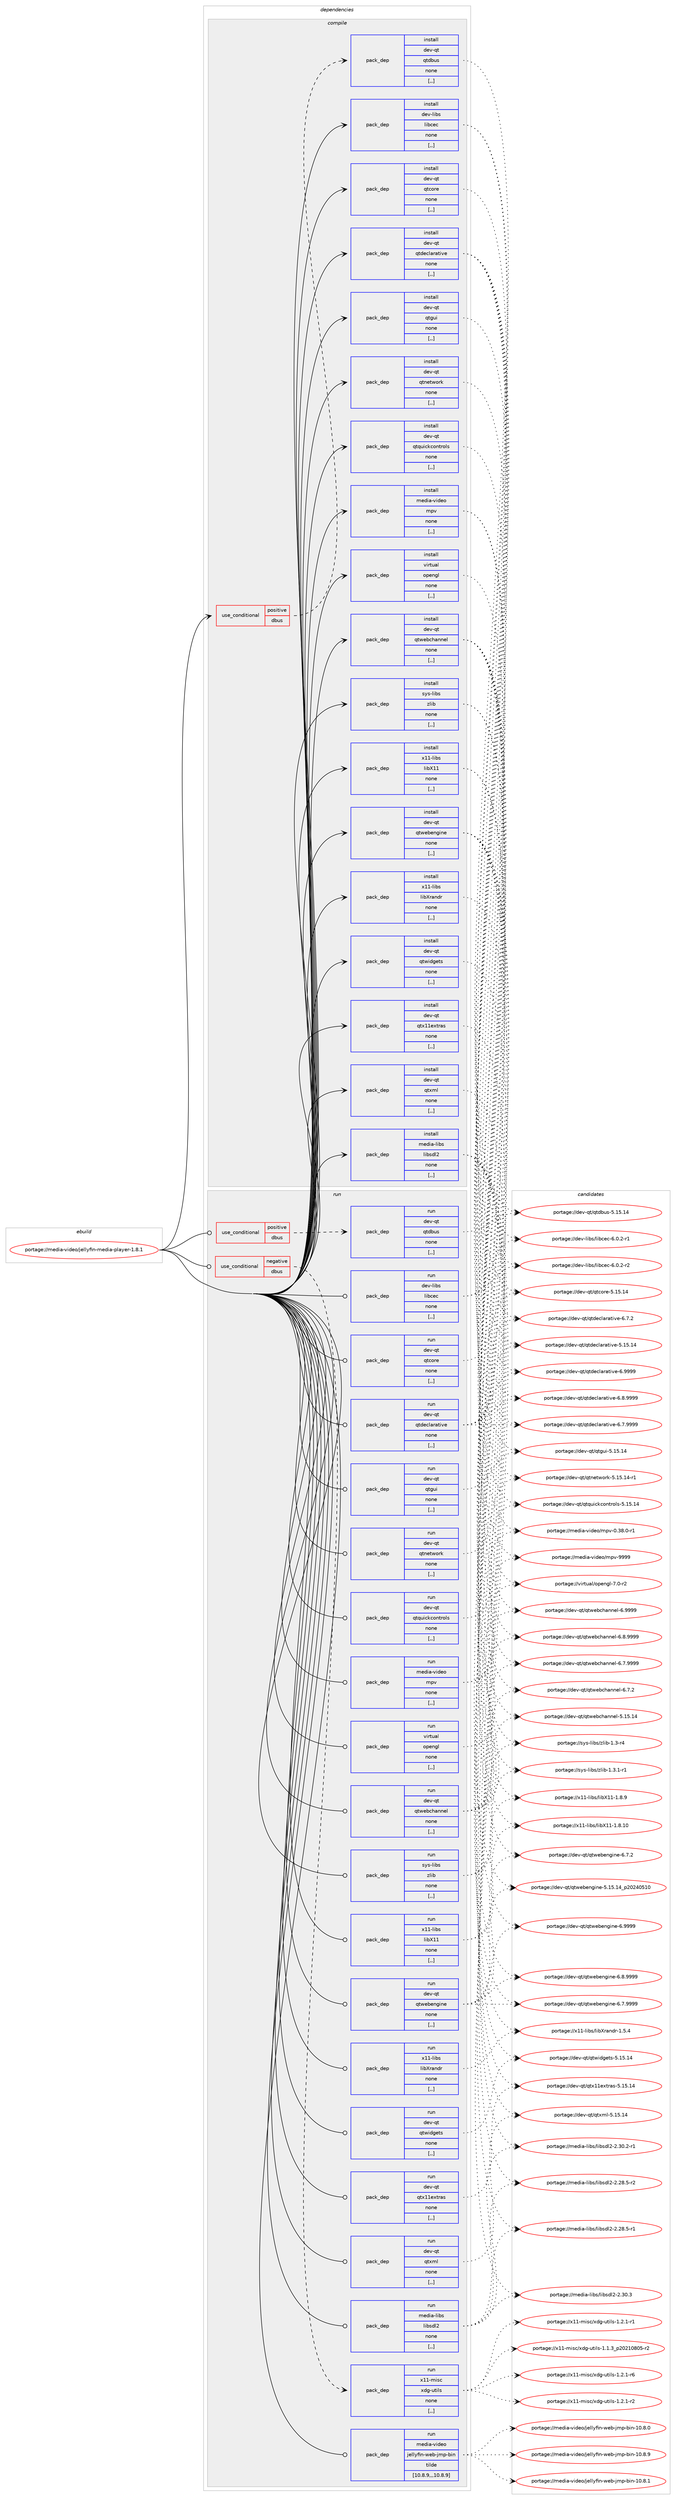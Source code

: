 digraph prolog {

# *************
# Graph options
# *************

newrank=true;
concentrate=true;
compound=true;
graph [rankdir=LR,fontname=Helvetica,fontsize=10,ranksep=1.5];#, ranksep=2.5, nodesep=0.2];
edge  [arrowhead=vee];
node  [fontname=Helvetica,fontsize=10];

# **********
# The ebuild
# **********

subgraph cluster_leftcol {
color=gray;
label=<<i>ebuild</i>>;
id [label="portage://media-video/jellyfin-media-player-1.8.1", color=red, width=4, href="../media-video/jellyfin-media-player-1.8.1.svg"];
}

# ****************
# The dependencies
# ****************

subgraph cluster_midcol {
color=gray;
label=<<i>dependencies</i>>;
subgraph cluster_compile {
fillcolor="#eeeeee";
style=filled;
label=<<i>compile</i>>;
subgraph cond84129 {
dependency329081 [label=<<TABLE BORDER="0" CELLBORDER="1" CELLSPACING="0" CELLPADDING="4"><TR><TD ROWSPAN="3" CELLPADDING="10">use_conditional</TD></TR><TR><TD>positive</TD></TR><TR><TD>dbus</TD></TR></TABLE>>, shape=none, color=red];
subgraph pack242440 {
dependency329082 [label=<<TABLE BORDER="0" CELLBORDER="1" CELLSPACING="0" CELLPADDING="4" WIDTH="220"><TR><TD ROWSPAN="6" CELLPADDING="30">pack_dep</TD></TR><TR><TD WIDTH="110">install</TD></TR><TR><TD>dev-qt</TD></TR><TR><TD>qtdbus</TD></TR><TR><TD>none</TD></TR><TR><TD>[,,]</TD></TR></TABLE>>, shape=none, color=blue];
}
dependency329081:e -> dependency329082:w [weight=20,style="dashed",arrowhead="vee"];
}
id:e -> dependency329081:w [weight=20,style="solid",arrowhead="vee"];
subgraph pack242441 {
dependency329083 [label=<<TABLE BORDER="0" CELLBORDER="1" CELLSPACING="0" CELLPADDING="4" WIDTH="220"><TR><TD ROWSPAN="6" CELLPADDING="30">pack_dep</TD></TR><TR><TD WIDTH="110">install</TD></TR><TR><TD>dev-libs</TD></TR><TR><TD>libcec</TD></TR><TR><TD>none</TD></TR><TR><TD>[,,]</TD></TR></TABLE>>, shape=none, color=blue];
}
id:e -> dependency329083:w [weight=20,style="solid",arrowhead="vee"];
subgraph pack242442 {
dependency329084 [label=<<TABLE BORDER="0" CELLBORDER="1" CELLSPACING="0" CELLPADDING="4" WIDTH="220"><TR><TD ROWSPAN="6" CELLPADDING="30">pack_dep</TD></TR><TR><TD WIDTH="110">install</TD></TR><TR><TD>dev-qt</TD></TR><TR><TD>qtcore</TD></TR><TR><TD>none</TD></TR><TR><TD>[,,]</TD></TR></TABLE>>, shape=none, color=blue];
}
id:e -> dependency329084:w [weight=20,style="solid",arrowhead="vee"];
subgraph pack242443 {
dependency329085 [label=<<TABLE BORDER="0" CELLBORDER="1" CELLSPACING="0" CELLPADDING="4" WIDTH="220"><TR><TD ROWSPAN="6" CELLPADDING="30">pack_dep</TD></TR><TR><TD WIDTH="110">install</TD></TR><TR><TD>dev-qt</TD></TR><TR><TD>qtdeclarative</TD></TR><TR><TD>none</TD></TR><TR><TD>[,,]</TD></TR></TABLE>>, shape=none, color=blue];
}
id:e -> dependency329085:w [weight=20,style="solid",arrowhead="vee"];
subgraph pack242444 {
dependency329086 [label=<<TABLE BORDER="0" CELLBORDER="1" CELLSPACING="0" CELLPADDING="4" WIDTH="220"><TR><TD ROWSPAN="6" CELLPADDING="30">pack_dep</TD></TR><TR><TD WIDTH="110">install</TD></TR><TR><TD>dev-qt</TD></TR><TR><TD>qtgui</TD></TR><TR><TD>none</TD></TR><TR><TD>[,,]</TD></TR></TABLE>>, shape=none, color=blue];
}
id:e -> dependency329086:w [weight=20,style="solid",arrowhead="vee"];
subgraph pack242445 {
dependency329087 [label=<<TABLE BORDER="0" CELLBORDER="1" CELLSPACING="0" CELLPADDING="4" WIDTH="220"><TR><TD ROWSPAN="6" CELLPADDING="30">pack_dep</TD></TR><TR><TD WIDTH="110">install</TD></TR><TR><TD>dev-qt</TD></TR><TR><TD>qtnetwork</TD></TR><TR><TD>none</TD></TR><TR><TD>[,,]</TD></TR></TABLE>>, shape=none, color=blue];
}
id:e -> dependency329087:w [weight=20,style="solid",arrowhead="vee"];
subgraph pack242446 {
dependency329088 [label=<<TABLE BORDER="0" CELLBORDER="1" CELLSPACING="0" CELLPADDING="4" WIDTH="220"><TR><TD ROWSPAN="6" CELLPADDING="30">pack_dep</TD></TR><TR><TD WIDTH="110">install</TD></TR><TR><TD>dev-qt</TD></TR><TR><TD>qtquickcontrols</TD></TR><TR><TD>none</TD></TR><TR><TD>[,,]</TD></TR></TABLE>>, shape=none, color=blue];
}
id:e -> dependency329088:w [weight=20,style="solid",arrowhead="vee"];
subgraph pack242447 {
dependency329089 [label=<<TABLE BORDER="0" CELLBORDER="1" CELLSPACING="0" CELLPADDING="4" WIDTH="220"><TR><TD ROWSPAN="6" CELLPADDING="30">pack_dep</TD></TR><TR><TD WIDTH="110">install</TD></TR><TR><TD>dev-qt</TD></TR><TR><TD>qtwebchannel</TD></TR><TR><TD>none</TD></TR><TR><TD>[,,]</TD></TR></TABLE>>, shape=none, color=blue];
}
id:e -> dependency329089:w [weight=20,style="solid",arrowhead="vee"];
subgraph pack242448 {
dependency329090 [label=<<TABLE BORDER="0" CELLBORDER="1" CELLSPACING="0" CELLPADDING="4" WIDTH="220"><TR><TD ROWSPAN="6" CELLPADDING="30">pack_dep</TD></TR><TR><TD WIDTH="110">install</TD></TR><TR><TD>dev-qt</TD></TR><TR><TD>qtwebengine</TD></TR><TR><TD>none</TD></TR><TR><TD>[,,]</TD></TR></TABLE>>, shape=none, color=blue];
}
id:e -> dependency329090:w [weight=20,style="solid",arrowhead="vee"];
subgraph pack242449 {
dependency329091 [label=<<TABLE BORDER="0" CELLBORDER="1" CELLSPACING="0" CELLPADDING="4" WIDTH="220"><TR><TD ROWSPAN="6" CELLPADDING="30">pack_dep</TD></TR><TR><TD WIDTH="110">install</TD></TR><TR><TD>dev-qt</TD></TR><TR><TD>qtwidgets</TD></TR><TR><TD>none</TD></TR><TR><TD>[,,]</TD></TR></TABLE>>, shape=none, color=blue];
}
id:e -> dependency329091:w [weight=20,style="solid",arrowhead="vee"];
subgraph pack242450 {
dependency329092 [label=<<TABLE BORDER="0" CELLBORDER="1" CELLSPACING="0" CELLPADDING="4" WIDTH="220"><TR><TD ROWSPAN="6" CELLPADDING="30">pack_dep</TD></TR><TR><TD WIDTH="110">install</TD></TR><TR><TD>dev-qt</TD></TR><TR><TD>qtx11extras</TD></TR><TR><TD>none</TD></TR><TR><TD>[,,]</TD></TR></TABLE>>, shape=none, color=blue];
}
id:e -> dependency329092:w [weight=20,style="solid",arrowhead="vee"];
subgraph pack242451 {
dependency329093 [label=<<TABLE BORDER="0" CELLBORDER="1" CELLSPACING="0" CELLPADDING="4" WIDTH="220"><TR><TD ROWSPAN="6" CELLPADDING="30">pack_dep</TD></TR><TR><TD WIDTH="110">install</TD></TR><TR><TD>dev-qt</TD></TR><TR><TD>qtxml</TD></TR><TR><TD>none</TD></TR><TR><TD>[,,]</TD></TR></TABLE>>, shape=none, color=blue];
}
id:e -> dependency329093:w [weight=20,style="solid",arrowhead="vee"];
subgraph pack242452 {
dependency329094 [label=<<TABLE BORDER="0" CELLBORDER="1" CELLSPACING="0" CELLPADDING="4" WIDTH="220"><TR><TD ROWSPAN="6" CELLPADDING="30">pack_dep</TD></TR><TR><TD WIDTH="110">install</TD></TR><TR><TD>media-libs</TD></TR><TR><TD>libsdl2</TD></TR><TR><TD>none</TD></TR><TR><TD>[,,]</TD></TR></TABLE>>, shape=none, color=blue];
}
id:e -> dependency329094:w [weight=20,style="solid",arrowhead="vee"];
subgraph pack242453 {
dependency329095 [label=<<TABLE BORDER="0" CELLBORDER="1" CELLSPACING="0" CELLPADDING="4" WIDTH="220"><TR><TD ROWSPAN="6" CELLPADDING="30">pack_dep</TD></TR><TR><TD WIDTH="110">install</TD></TR><TR><TD>media-video</TD></TR><TR><TD>mpv</TD></TR><TR><TD>none</TD></TR><TR><TD>[,,]</TD></TR></TABLE>>, shape=none, color=blue];
}
id:e -> dependency329095:w [weight=20,style="solid",arrowhead="vee"];
subgraph pack242454 {
dependency329096 [label=<<TABLE BORDER="0" CELLBORDER="1" CELLSPACING="0" CELLPADDING="4" WIDTH="220"><TR><TD ROWSPAN="6" CELLPADDING="30">pack_dep</TD></TR><TR><TD WIDTH="110">install</TD></TR><TR><TD>sys-libs</TD></TR><TR><TD>zlib</TD></TR><TR><TD>none</TD></TR><TR><TD>[,,]</TD></TR></TABLE>>, shape=none, color=blue];
}
id:e -> dependency329096:w [weight=20,style="solid",arrowhead="vee"];
subgraph pack242455 {
dependency329097 [label=<<TABLE BORDER="0" CELLBORDER="1" CELLSPACING="0" CELLPADDING="4" WIDTH="220"><TR><TD ROWSPAN="6" CELLPADDING="30">pack_dep</TD></TR><TR><TD WIDTH="110">install</TD></TR><TR><TD>virtual</TD></TR><TR><TD>opengl</TD></TR><TR><TD>none</TD></TR><TR><TD>[,,]</TD></TR></TABLE>>, shape=none, color=blue];
}
id:e -> dependency329097:w [weight=20,style="solid",arrowhead="vee"];
subgraph pack242456 {
dependency329098 [label=<<TABLE BORDER="0" CELLBORDER="1" CELLSPACING="0" CELLPADDING="4" WIDTH="220"><TR><TD ROWSPAN="6" CELLPADDING="30">pack_dep</TD></TR><TR><TD WIDTH="110">install</TD></TR><TR><TD>x11-libs</TD></TR><TR><TD>libX11</TD></TR><TR><TD>none</TD></TR><TR><TD>[,,]</TD></TR></TABLE>>, shape=none, color=blue];
}
id:e -> dependency329098:w [weight=20,style="solid",arrowhead="vee"];
subgraph pack242457 {
dependency329099 [label=<<TABLE BORDER="0" CELLBORDER="1" CELLSPACING="0" CELLPADDING="4" WIDTH="220"><TR><TD ROWSPAN="6" CELLPADDING="30">pack_dep</TD></TR><TR><TD WIDTH="110">install</TD></TR><TR><TD>x11-libs</TD></TR><TR><TD>libXrandr</TD></TR><TR><TD>none</TD></TR><TR><TD>[,,]</TD></TR></TABLE>>, shape=none, color=blue];
}
id:e -> dependency329099:w [weight=20,style="solid",arrowhead="vee"];
}
subgraph cluster_compileandrun {
fillcolor="#eeeeee";
style=filled;
label=<<i>compile and run</i>>;
}
subgraph cluster_run {
fillcolor="#eeeeee";
style=filled;
label=<<i>run</i>>;
subgraph cond84130 {
dependency329100 [label=<<TABLE BORDER="0" CELLBORDER="1" CELLSPACING="0" CELLPADDING="4"><TR><TD ROWSPAN="3" CELLPADDING="10">use_conditional</TD></TR><TR><TD>negative</TD></TR><TR><TD>dbus</TD></TR></TABLE>>, shape=none, color=red];
subgraph pack242458 {
dependency329101 [label=<<TABLE BORDER="0" CELLBORDER="1" CELLSPACING="0" CELLPADDING="4" WIDTH="220"><TR><TD ROWSPAN="6" CELLPADDING="30">pack_dep</TD></TR><TR><TD WIDTH="110">run</TD></TR><TR><TD>x11-misc</TD></TR><TR><TD>xdg-utils</TD></TR><TR><TD>none</TD></TR><TR><TD>[,,]</TD></TR></TABLE>>, shape=none, color=blue];
}
dependency329100:e -> dependency329101:w [weight=20,style="dashed",arrowhead="vee"];
}
id:e -> dependency329100:w [weight=20,style="solid",arrowhead="odot"];
subgraph cond84131 {
dependency329102 [label=<<TABLE BORDER="0" CELLBORDER="1" CELLSPACING="0" CELLPADDING="4"><TR><TD ROWSPAN="3" CELLPADDING="10">use_conditional</TD></TR><TR><TD>positive</TD></TR><TR><TD>dbus</TD></TR></TABLE>>, shape=none, color=red];
subgraph pack242459 {
dependency329103 [label=<<TABLE BORDER="0" CELLBORDER="1" CELLSPACING="0" CELLPADDING="4" WIDTH="220"><TR><TD ROWSPAN="6" CELLPADDING="30">pack_dep</TD></TR><TR><TD WIDTH="110">run</TD></TR><TR><TD>dev-qt</TD></TR><TR><TD>qtdbus</TD></TR><TR><TD>none</TD></TR><TR><TD>[,,]</TD></TR></TABLE>>, shape=none, color=blue];
}
dependency329102:e -> dependency329103:w [weight=20,style="dashed",arrowhead="vee"];
}
id:e -> dependency329102:w [weight=20,style="solid",arrowhead="odot"];
subgraph pack242460 {
dependency329104 [label=<<TABLE BORDER="0" CELLBORDER="1" CELLSPACING="0" CELLPADDING="4" WIDTH="220"><TR><TD ROWSPAN="6" CELLPADDING="30">pack_dep</TD></TR><TR><TD WIDTH="110">run</TD></TR><TR><TD>dev-libs</TD></TR><TR><TD>libcec</TD></TR><TR><TD>none</TD></TR><TR><TD>[,,]</TD></TR></TABLE>>, shape=none, color=blue];
}
id:e -> dependency329104:w [weight=20,style="solid",arrowhead="odot"];
subgraph pack242461 {
dependency329105 [label=<<TABLE BORDER="0" CELLBORDER="1" CELLSPACING="0" CELLPADDING="4" WIDTH="220"><TR><TD ROWSPAN="6" CELLPADDING="30">pack_dep</TD></TR><TR><TD WIDTH="110">run</TD></TR><TR><TD>dev-qt</TD></TR><TR><TD>qtcore</TD></TR><TR><TD>none</TD></TR><TR><TD>[,,]</TD></TR></TABLE>>, shape=none, color=blue];
}
id:e -> dependency329105:w [weight=20,style="solid",arrowhead="odot"];
subgraph pack242462 {
dependency329106 [label=<<TABLE BORDER="0" CELLBORDER="1" CELLSPACING="0" CELLPADDING="4" WIDTH="220"><TR><TD ROWSPAN="6" CELLPADDING="30">pack_dep</TD></TR><TR><TD WIDTH="110">run</TD></TR><TR><TD>dev-qt</TD></TR><TR><TD>qtdeclarative</TD></TR><TR><TD>none</TD></TR><TR><TD>[,,]</TD></TR></TABLE>>, shape=none, color=blue];
}
id:e -> dependency329106:w [weight=20,style="solid",arrowhead="odot"];
subgraph pack242463 {
dependency329107 [label=<<TABLE BORDER="0" CELLBORDER="1" CELLSPACING="0" CELLPADDING="4" WIDTH="220"><TR><TD ROWSPAN="6" CELLPADDING="30">pack_dep</TD></TR><TR><TD WIDTH="110">run</TD></TR><TR><TD>dev-qt</TD></TR><TR><TD>qtgui</TD></TR><TR><TD>none</TD></TR><TR><TD>[,,]</TD></TR></TABLE>>, shape=none, color=blue];
}
id:e -> dependency329107:w [weight=20,style="solid",arrowhead="odot"];
subgraph pack242464 {
dependency329108 [label=<<TABLE BORDER="0" CELLBORDER="1" CELLSPACING="0" CELLPADDING="4" WIDTH="220"><TR><TD ROWSPAN="6" CELLPADDING="30">pack_dep</TD></TR><TR><TD WIDTH="110">run</TD></TR><TR><TD>dev-qt</TD></TR><TR><TD>qtnetwork</TD></TR><TR><TD>none</TD></TR><TR><TD>[,,]</TD></TR></TABLE>>, shape=none, color=blue];
}
id:e -> dependency329108:w [weight=20,style="solid",arrowhead="odot"];
subgraph pack242465 {
dependency329109 [label=<<TABLE BORDER="0" CELLBORDER="1" CELLSPACING="0" CELLPADDING="4" WIDTH="220"><TR><TD ROWSPAN="6" CELLPADDING="30">pack_dep</TD></TR><TR><TD WIDTH="110">run</TD></TR><TR><TD>dev-qt</TD></TR><TR><TD>qtquickcontrols</TD></TR><TR><TD>none</TD></TR><TR><TD>[,,]</TD></TR></TABLE>>, shape=none, color=blue];
}
id:e -> dependency329109:w [weight=20,style="solid",arrowhead="odot"];
subgraph pack242466 {
dependency329110 [label=<<TABLE BORDER="0" CELLBORDER="1" CELLSPACING="0" CELLPADDING="4" WIDTH="220"><TR><TD ROWSPAN="6" CELLPADDING="30">pack_dep</TD></TR><TR><TD WIDTH="110">run</TD></TR><TR><TD>dev-qt</TD></TR><TR><TD>qtwebchannel</TD></TR><TR><TD>none</TD></TR><TR><TD>[,,]</TD></TR></TABLE>>, shape=none, color=blue];
}
id:e -> dependency329110:w [weight=20,style="solid",arrowhead="odot"];
subgraph pack242467 {
dependency329111 [label=<<TABLE BORDER="0" CELLBORDER="1" CELLSPACING="0" CELLPADDING="4" WIDTH="220"><TR><TD ROWSPAN="6" CELLPADDING="30">pack_dep</TD></TR><TR><TD WIDTH="110">run</TD></TR><TR><TD>dev-qt</TD></TR><TR><TD>qtwebengine</TD></TR><TR><TD>none</TD></TR><TR><TD>[,,]</TD></TR></TABLE>>, shape=none, color=blue];
}
id:e -> dependency329111:w [weight=20,style="solid",arrowhead="odot"];
subgraph pack242468 {
dependency329112 [label=<<TABLE BORDER="0" CELLBORDER="1" CELLSPACING="0" CELLPADDING="4" WIDTH="220"><TR><TD ROWSPAN="6" CELLPADDING="30">pack_dep</TD></TR><TR><TD WIDTH="110">run</TD></TR><TR><TD>dev-qt</TD></TR><TR><TD>qtwidgets</TD></TR><TR><TD>none</TD></TR><TR><TD>[,,]</TD></TR></TABLE>>, shape=none, color=blue];
}
id:e -> dependency329112:w [weight=20,style="solid",arrowhead="odot"];
subgraph pack242469 {
dependency329113 [label=<<TABLE BORDER="0" CELLBORDER="1" CELLSPACING="0" CELLPADDING="4" WIDTH="220"><TR><TD ROWSPAN="6" CELLPADDING="30">pack_dep</TD></TR><TR><TD WIDTH="110">run</TD></TR><TR><TD>dev-qt</TD></TR><TR><TD>qtx11extras</TD></TR><TR><TD>none</TD></TR><TR><TD>[,,]</TD></TR></TABLE>>, shape=none, color=blue];
}
id:e -> dependency329113:w [weight=20,style="solid",arrowhead="odot"];
subgraph pack242470 {
dependency329114 [label=<<TABLE BORDER="0" CELLBORDER="1" CELLSPACING="0" CELLPADDING="4" WIDTH="220"><TR><TD ROWSPAN="6" CELLPADDING="30">pack_dep</TD></TR><TR><TD WIDTH="110">run</TD></TR><TR><TD>dev-qt</TD></TR><TR><TD>qtxml</TD></TR><TR><TD>none</TD></TR><TR><TD>[,,]</TD></TR></TABLE>>, shape=none, color=blue];
}
id:e -> dependency329114:w [weight=20,style="solid",arrowhead="odot"];
subgraph pack242471 {
dependency329115 [label=<<TABLE BORDER="0" CELLBORDER="1" CELLSPACING="0" CELLPADDING="4" WIDTH="220"><TR><TD ROWSPAN="6" CELLPADDING="30">pack_dep</TD></TR><TR><TD WIDTH="110">run</TD></TR><TR><TD>media-libs</TD></TR><TR><TD>libsdl2</TD></TR><TR><TD>none</TD></TR><TR><TD>[,,]</TD></TR></TABLE>>, shape=none, color=blue];
}
id:e -> dependency329115:w [weight=20,style="solid",arrowhead="odot"];
subgraph pack242472 {
dependency329116 [label=<<TABLE BORDER="0" CELLBORDER="1" CELLSPACING="0" CELLPADDING="4" WIDTH="220"><TR><TD ROWSPAN="6" CELLPADDING="30">pack_dep</TD></TR><TR><TD WIDTH="110">run</TD></TR><TR><TD>media-video</TD></TR><TR><TD>jellyfin-web-jmp-bin</TD></TR><TR><TD>tilde</TD></TR><TR><TD>[10.8.9,,,10.8.9]</TD></TR></TABLE>>, shape=none, color=blue];
}
id:e -> dependency329116:w [weight=20,style="solid",arrowhead="odot"];
subgraph pack242473 {
dependency329117 [label=<<TABLE BORDER="0" CELLBORDER="1" CELLSPACING="0" CELLPADDING="4" WIDTH="220"><TR><TD ROWSPAN="6" CELLPADDING="30">pack_dep</TD></TR><TR><TD WIDTH="110">run</TD></TR><TR><TD>media-video</TD></TR><TR><TD>mpv</TD></TR><TR><TD>none</TD></TR><TR><TD>[,,]</TD></TR></TABLE>>, shape=none, color=blue];
}
id:e -> dependency329117:w [weight=20,style="solid",arrowhead="odot"];
subgraph pack242474 {
dependency329118 [label=<<TABLE BORDER="0" CELLBORDER="1" CELLSPACING="0" CELLPADDING="4" WIDTH="220"><TR><TD ROWSPAN="6" CELLPADDING="30">pack_dep</TD></TR><TR><TD WIDTH="110">run</TD></TR><TR><TD>sys-libs</TD></TR><TR><TD>zlib</TD></TR><TR><TD>none</TD></TR><TR><TD>[,,]</TD></TR></TABLE>>, shape=none, color=blue];
}
id:e -> dependency329118:w [weight=20,style="solid",arrowhead="odot"];
subgraph pack242475 {
dependency329119 [label=<<TABLE BORDER="0" CELLBORDER="1" CELLSPACING="0" CELLPADDING="4" WIDTH="220"><TR><TD ROWSPAN="6" CELLPADDING="30">pack_dep</TD></TR><TR><TD WIDTH="110">run</TD></TR><TR><TD>virtual</TD></TR><TR><TD>opengl</TD></TR><TR><TD>none</TD></TR><TR><TD>[,,]</TD></TR></TABLE>>, shape=none, color=blue];
}
id:e -> dependency329119:w [weight=20,style="solid",arrowhead="odot"];
subgraph pack242476 {
dependency329120 [label=<<TABLE BORDER="0" CELLBORDER="1" CELLSPACING="0" CELLPADDING="4" WIDTH="220"><TR><TD ROWSPAN="6" CELLPADDING="30">pack_dep</TD></TR><TR><TD WIDTH="110">run</TD></TR><TR><TD>x11-libs</TD></TR><TR><TD>libX11</TD></TR><TR><TD>none</TD></TR><TR><TD>[,,]</TD></TR></TABLE>>, shape=none, color=blue];
}
id:e -> dependency329120:w [weight=20,style="solid",arrowhead="odot"];
subgraph pack242477 {
dependency329121 [label=<<TABLE BORDER="0" CELLBORDER="1" CELLSPACING="0" CELLPADDING="4" WIDTH="220"><TR><TD ROWSPAN="6" CELLPADDING="30">pack_dep</TD></TR><TR><TD WIDTH="110">run</TD></TR><TR><TD>x11-libs</TD></TR><TR><TD>libXrandr</TD></TR><TR><TD>none</TD></TR><TR><TD>[,,]</TD></TR></TABLE>>, shape=none, color=blue];
}
id:e -> dependency329121:w [weight=20,style="solid",arrowhead="odot"];
}
}

# **************
# The candidates
# **************

subgraph cluster_choices {
rank=same;
color=gray;
label=<<i>candidates</i>>;

subgraph choice242440 {
color=black;
nodesep=1;
choice1001011184511311647113116100981171154553464953464952 [label="portage://dev-qt/qtdbus-5.15.14", color=red, width=4,href="../dev-qt/qtdbus-5.15.14.svg"];
dependency329082:e -> choice1001011184511311647113116100981171154553464953464952:w [style=dotted,weight="100"];
}
subgraph choice242441 {
color=black;
nodesep=1;
choice1001011184510810598115471081059899101994554464846504511450 [label="portage://dev-libs/libcec-6.0.2-r2", color=red, width=4,href="../dev-libs/libcec-6.0.2-r2.svg"];
choice1001011184510810598115471081059899101994554464846504511449 [label="portage://dev-libs/libcec-6.0.2-r1", color=red, width=4,href="../dev-libs/libcec-6.0.2-r1.svg"];
dependency329083:e -> choice1001011184510810598115471081059899101994554464846504511450:w [style=dotted,weight="100"];
dependency329083:e -> choice1001011184510810598115471081059899101994554464846504511449:w [style=dotted,weight="100"];
}
subgraph choice242442 {
color=black;
nodesep=1;
choice1001011184511311647113116991111141014553464953464952 [label="portage://dev-qt/qtcore-5.15.14", color=red, width=4,href="../dev-qt/qtcore-5.15.14.svg"];
dependency329084:e -> choice1001011184511311647113116991111141014553464953464952:w [style=dotted,weight="100"];
}
subgraph choice242443 {
color=black;
nodesep=1;
choice100101118451131164711311610010199108971149711610511810145544657575757 [label="portage://dev-qt/qtdeclarative-6.9999", color=red, width=4,href="../dev-qt/qtdeclarative-6.9999.svg"];
choice1001011184511311647113116100101991089711497116105118101455446564657575757 [label="portage://dev-qt/qtdeclarative-6.8.9999", color=red, width=4,href="../dev-qt/qtdeclarative-6.8.9999.svg"];
choice1001011184511311647113116100101991089711497116105118101455446554657575757 [label="portage://dev-qt/qtdeclarative-6.7.9999", color=red, width=4,href="../dev-qt/qtdeclarative-6.7.9999.svg"];
choice1001011184511311647113116100101991089711497116105118101455446554650 [label="portage://dev-qt/qtdeclarative-6.7.2", color=red, width=4,href="../dev-qt/qtdeclarative-6.7.2.svg"];
choice10010111845113116471131161001019910897114971161051181014553464953464952 [label="portage://dev-qt/qtdeclarative-5.15.14", color=red, width=4,href="../dev-qt/qtdeclarative-5.15.14.svg"];
dependency329085:e -> choice100101118451131164711311610010199108971149711610511810145544657575757:w [style=dotted,weight="100"];
dependency329085:e -> choice1001011184511311647113116100101991089711497116105118101455446564657575757:w [style=dotted,weight="100"];
dependency329085:e -> choice1001011184511311647113116100101991089711497116105118101455446554657575757:w [style=dotted,weight="100"];
dependency329085:e -> choice1001011184511311647113116100101991089711497116105118101455446554650:w [style=dotted,weight="100"];
dependency329085:e -> choice10010111845113116471131161001019910897114971161051181014553464953464952:w [style=dotted,weight="100"];
}
subgraph choice242444 {
color=black;
nodesep=1;
choice10010111845113116471131161031171054553464953464952 [label="portage://dev-qt/qtgui-5.15.14", color=red, width=4,href="../dev-qt/qtgui-5.15.14.svg"];
dependency329086:e -> choice10010111845113116471131161031171054553464953464952:w [style=dotted,weight="100"];
}
subgraph choice242445 {
color=black;
nodesep=1;
choice100101118451131164711311611010111611911111410745534649534649524511449 [label="portage://dev-qt/qtnetwork-5.15.14-r1", color=red, width=4,href="../dev-qt/qtnetwork-5.15.14-r1.svg"];
dependency329087:e -> choice100101118451131164711311611010111611911111410745534649534649524511449:w [style=dotted,weight="100"];
}
subgraph choice242446 {
color=black;
nodesep=1;
choice100101118451131164711311611311710599107991111101161141111081154553464953464952 [label="portage://dev-qt/qtquickcontrols-5.15.14", color=red, width=4,href="../dev-qt/qtquickcontrols-5.15.14.svg"];
dependency329088:e -> choice100101118451131164711311611311710599107991111101161141111081154553464953464952:w [style=dotted,weight="100"];
}
subgraph choice242447 {
color=black;
nodesep=1;
choice100101118451131164711311611910198991049711011010110845544657575757 [label="portage://dev-qt/qtwebchannel-6.9999", color=red, width=4,href="../dev-qt/qtwebchannel-6.9999.svg"];
choice1001011184511311647113116119101989910497110110101108455446564657575757 [label="portage://dev-qt/qtwebchannel-6.8.9999", color=red, width=4,href="../dev-qt/qtwebchannel-6.8.9999.svg"];
choice1001011184511311647113116119101989910497110110101108455446554657575757 [label="portage://dev-qt/qtwebchannel-6.7.9999", color=red, width=4,href="../dev-qt/qtwebchannel-6.7.9999.svg"];
choice1001011184511311647113116119101989910497110110101108455446554650 [label="portage://dev-qt/qtwebchannel-6.7.2", color=red, width=4,href="../dev-qt/qtwebchannel-6.7.2.svg"];
choice10010111845113116471131161191019899104971101101011084553464953464952 [label="portage://dev-qt/qtwebchannel-5.15.14", color=red, width=4,href="../dev-qt/qtwebchannel-5.15.14.svg"];
dependency329089:e -> choice100101118451131164711311611910198991049711011010110845544657575757:w [style=dotted,weight="100"];
dependency329089:e -> choice1001011184511311647113116119101989910497110110101108455446564657575757:w [style=dotted,weight="100"];
dependency329089:e -> choice1001011184511311647113116119101989910497110110101108455446554657575757:w [style=dotted,weight="100"];
dependency329089:e -> choice1001011184511311647113116119101989910497110110101108455446554650:w [style=dotted,weight="100"];
dependency329089:e -> choice10010111845113116471131161191019899104971101101011084553464953464952:w [style=dotted,weight="100"];
}
subgraph choice242448 {
color=black;
nodesep=1;
choice10010111845113116471131161191019810111010310511010145544657575757 [label="portage://dev-qt/qtwebengine-6.9999", color=red, width=4,href="../dev-qt/qtwebengine-6.9999.svg"];
choice100101118451131164711311611910198101110103105110101455446564657575757 [label="portage://dev-qt/qtwebengine-6.8.9999", color=red, width=4,href="../dev-qt/qtwebengine-6.8.9999.svg"];
choice100101118451131164711311611910198101110103105110101455446554657575757 [label="portage://dev-qt/qtwebengine-6.7.9999", color=red, width=4,href="../dev-qt/qtwebengine-6.7.9999.svg"];
choice100101118451131164711311611910198101110103105110101455446554650 [label="portage://dev-qt/qtwebengine-6.7.2", color=red, width=4,href="../dev-qt/qtwebengine-6.7.2.svg"];
choice1001011184511311647113116119101981011101031051101014553464953464952951125048505248534948 [label="portage://dev-qt/qtwebengine-5.15.14_p20240510", color=red, width=4,href="../dev-qt/qtwebengine-5.15.14_p20240510.svg"];
dependency329090:e -> choice10010111845113116471131161191019810111010310511010145544657575757:w [style=dotted,weight="100"];
dependency329090:e -> choice100101118451131164711311611910198101110103105110101455446564657575757:w [style=dotted,weight="100"];
dependency329090:e -> choice100101118451131164711311611910198101110103105110101455446554657575757:w [style=dotted,weight="100"];
dependency329090:e -> choice100101118451131164711311611910198101110103105110101455446554650:w [style=dotted,weight="100"];
dependency329090:e -> choice1001011184511311647113116119101981011101031051101014553464953464952951125048505248534948:w [style=dotted,weight="100"];
}
subgraph choice242449 {
color=black;
nodesep=1;
choice10010111845113116471131161191051001031011161154553464953464952 [label="portage://dev-qt/qtwidgets-5.15.14", color=red, width=4,href="../dev-qt/qtwidgets-5.15.14.svg"];
dependency329091:e -> choice10010111845113116471131161191051001031011161154553464953464952:w [style=dotted,weight="100"];
}
subgraph choice242450 {
color=black;
nodesep=1;
choice10010111845113116471131161204949101120116114971154553464953464952 [label="portage://dev-qt/qtx11extras-5.15.14", color=red, width=4,href="../dev-qt/qtx11extras-5.15.14.svg"];
dependency329092:e -> choice10010111845113116471131161204949101120116114971154553464953464952:w [style=dotted,weight="100"];
}
subgraph choice242451 {
color=black;
nodesep=1;
choice10010111845113116471131161201091084553464953464952 [label="portage://dev-qt/qtxml-5.15.14", color=red, width=4,href="../dev-qt/qtxml-5.15.14.svg"];
dependency329093:e -> choice10010111845113116471131161201091084553464953464952:w [style=dotted,weight="100"];
}
subgraph choice242452 {
color=black;
nodesep=1;
choice10910110010597451081059811547108105981151001085045504651484651 [label="portage://media-libs/libsdl2-2.30.3", color=red, width=4,href="../media-libs/libsdl2-2.30.3.svg"];
choice109101100105974510810598115471081059811510010850455046514846504511449 [label="portage://media-libs/libsdl2-2.30.2-r1", color=red, width=4,href="../media-libs/libsdl2-2.30.2-r1.svg"];
choice109101100105974510810598115471081059811510010850455046505646534511450 [label="portage://media-libs/libsdl2-2.28.5-r2", color=red, width=4,href="../media-libs/libsdl2-2.28.5-r2.svg"];
choice109101100105974510810598115471081059811510010850455046505646534511449 [label="portage://media-libs/libsdl2-2.28.5-r1", color=red, width=4,href="../media-libs/libsdl2-2.28.5-r1.svg"];
dependency329094:e -> choice10910110010597451081059811547108105981151001085045504651484651:w [style=dotted,weight="100"];
dependency329094:e -> choice109101100105974510810598115471081059811510010850455046514846504511449:w [style=dotted,weight="100"];
dependency329094:e -> choice109101100105974510810598115471081059811510010850455046505646534511450:w [style=dotted,weight="100"];
dependency329094:e -> choice109101100105974510810598115471081059811510010850455046505646534511449:w [style=dotted,weight="100"];
}
subgraph choice242453 {
color=black;
nodesep=1;
choice1091011001059745118105100101111471091121184557575757 [label="portage://media-video/mpv-9999", color=red, width=4,href="../media-video/mpv-9999.svg"];
choice109101100105974511810510010111147109112118454846515646484511449 [label="portage://media-video/mpv-0.38.0-r1", color=red, width=4,href="../media-video/mpv-0.38.0-r1.svg"];
dependency329095:e -> choice1091011001059745118105100101111471091121184557575757:w [style=dotted,weight="100"];
dependency329095:e -> choice109101100105974511810510010111147109112118454846515646484511449:w [style=dotted,weight="100"];
}
subgraph choice242454 {
color=black;
nodesep=1;
choice115121115451081059811547122108105984549465146494511449 [label="portage://sys-libs/zlib-1.3.1-r1", color=red, width=4,href="../sys-libs/zlib-1.3.1-r1.svg"];
choice11512111545108105981154712210810598454946514511452 [label="portage://sys-libs/zlib-1.3-r4", color=red, width=4,href="../sys-libs/zlib-1.3-r4.svg"];
dependency329096:e -> choice115121115451081059811547122108105984549465146494511449:w [style=dotted,weight="100"];
dependency329096:e -> choice11512111545108105981154712210810598454946514511452:w [style=dotted,weight="100"];
}
subgraph choice242455 {
color=black;
nodesep=1;
choice1181051141161179710847111112101110103108455546484511450 [label="portage://virtual/opengl-7.0-r2", color=red, width=4,href="../virtual/opengl-7.0-r2.svg"];
dependency329097:e -> choice1181051141161179710847111112101110103108455546484511450:w [style=dotted,weight="100"];
}
subgraph choice242456 {
color=black;
nodesep=1;
choice12049494510810598115471081059888494945494656464948 [label="portage://x11-libs/libX11-1.8.10", color=red, width=4,href="../x11-libs/libX11-1.8.10.svg"];
choice120494945108105981154710810598884949454946564657 [label="portage://x11-libs/libX11-1.8.9", color=red, width=4,href="../x11-libs/libX11-1.8.9.svg"];
dependency329098:e -> choice12049494510810598115471081059888494945494656464948:w [style=dotted,weight="100"];
dependency329098:e -> choice120494945108105981154710810598884949454946564657:w [style=dotted,weight="100"];
}
subgraph choice242457 {
color=black;
nodesep=1;
choice1204949451081059811547108105988811497110100114454946534652 [label="portage://x11-libs/libXrandr-1.5.4", color=red, width=4,href="../x11-libs/libXrandr-1.5.4.svg"];
dependency329099:e -> choice1204949451081059811547108105988811497110100114454946534652:w [style=dotted,weight="100"];
}
subgraph choice242458 {
color=black;
nodesep=1;
choice1204949451091051159947120100103451171161051081154549465046494511454 [label="portage://x11-misc/xdg-utils-1.2.1-r6", color=red, width=4,href="../x11-misc/xdg-utils-1.2.1-r6.svg"];
choice1204949451091051159947120100103451171161051081154549465046494511450 [label="portage://x11-misc/xdg-utils-1.2.1-r2", color=red, width=4,href="../x11-misc/xdg-utils-1.2.1-r2.svg"];
choice1204949451091051159947120100103451171161051081154549465046494511449 [label="portage://x11-misc/xdg-utils-1.2.1-r1", color=red, width=4,href="../x11-misc/xdg-utils-1.2.1-r1.svg"];
choice1204949451091051159947120100103451171161051081154549464946519511250485049485648534511450 [label="portage://x11-misc/xdg-utils-1.1.3_p20210805-r2", color=red, width=4,href="../x11-misc/xdg-utils-1.1.3_p20210805-r2.svg"];
dependency329101:e -> choice1204949451091051159947120100103451171161051081154549465046494511454:w [style=dotted,weight="100"];
dependency329101:e -> choice1204949451091051159947120100103451171161051081154549465046494511450:w [style=dotted,weight="100"];
dependency329101:e -> choice1204949451091051159947120100103451171161051081154549465046494511449:w [style=dotted,weight="100"];
dependency329101:e -> choice1204949451091051159947120100103451171161051081154549464946519511250485049485648534511450:w [style=dotted,weight="100"];
}
subgraph choice242459 {
color=black;
nodesep=1;
choice1001011184511311647113116100981171154553464953464952 [label="portage://dev-qt/qtdbus-5.15.14", color=red, width=4,href="../dev-qt/qtdbus-5.15.14.svg"];
dependency329103:e -> choice1001011184511311647113116100981171154553464953464952:w [style=dotted,weight="100"];
}
subgraph choice242460 {
color=black;
nodesep=1;
choice1001011184510810598115471081059899101994554464846504511450 [label="portage://dev-libs/libcec-6.0.2-r2", color=red, width=4,href="../dev-libs/libcec-6.0.2-r2.svg"];
choice1001011184510810598115471081059899101994554464846504511449 [label="portage://dev-libs/libcec-6.0.2-r1", color=red, width=4,href="../dev-libs/libcec-6.0.2-r1.svg"];
dependency329104:e -> choice1001011184510810598115471081059899101994554464846504511450:w [style=dotted,weight="100"];
dependency329104:e -> choice1001011184510810598115471081059899101994554464846504511449:w [style=dotted,weight="100"];
}
subgraph choice242461 {
color=black;
nodesep=1;
choice1001011184511311647113116991111141014553464953464952 [label="portage://dev-qt/qtcore-5.15.14", color=red, width=4,href="../dev-qt/qtcore-5.15.14.svg"];
dependency329105:e -> choice1001011184511311647113116991111141014553464953464952:w [style=dotted,weight="100"];
}
subgraph choice242462 {
color=black;
nodesep=1;
choice100101118451131164711311610010199108971149711610511810145544657575757 [label="portage://dev-qt/qtdeclarative-6.9999", color=red, width=4,href="../dev-qt/qtdeclarative-6.9999.svg"];
choice1001011184511311647113116100101991089711497116105118101455446564657575757 [label="portage://dev-qt/qtdeclarative-6.8.9999", color=red, width=4,href="../dev-qt/qtdeclarative-6.8.9999.svg"];
choice1001011184511311647113116100101991089711497116105118101455446554657575757 [label="portage://dev-qt/qtdeclarative-6.7.9999", color=red, width=4,href="../dev-qt/qtdeclarative-6.7.9999.svg"];
choice1001011184511311647113116100101991089711497116105118101455446554650 [label="portage://dev-qt/qtdeclarative-6.7.2", color=red, width=4,href="../dev-qt/qtdeclarative-6.7.2.svg"];
choice10010111845113116471131161001019910897114971161051181014553464953464952 [label="portage://dev-qt/qtdeclarative-5.15.14", color=red, width=4,href="../dev-qt/qtdeclarative-5.15.14.svg"];
dependency329106:e -> choice100101118451131164711311610010199108971149711610511810145544657575757:w [style=dotted,weight="100"];
dependency329106:e -> choice1001011184511311647113116100101991089711497116105118101455446564657575757:w [style=dotted,weight="100"];
dependency329106:e -> choice1001011184511311647113116100101991089711497116105118101455446554657575757:w [style=dotted,weight="100"];
dependency329106:e -> choice1001011184511311647113116100101991089711497116105118101455446554650:w [style=dotted,weight="100"];
dependency329106:e -> choice10010111845113116471131161001019910897114971161051181014553464953464952:w [style=dotted,weight="100"];
}
subgraph choice242463 {
color=black;
nodesep=1;
choice10010111845113116471131161031171054553464953464952 [label="portage://dev-qt/qtgui-5.15.14", color=red, width=4,href="../dev-qt/qtgui-5.15.14.svg"];
dependency329107:e -> choice10010111845113116471131161031171054553464953464952:w [style=dotted,weight="100"];
}
subgraph choice242464 {
color=black;
nodesep=1;
choice100101118451131164711311611010111611911111410745534649534649524511449 [label="portage://dev-qt/qtnetwork-5.15.14-r1", color=red, width=4,href="../dev-qt/qtnetwork-5.15.14-r1.svg"];
dependency329108:e -> choice100101118451131164711311611010111611911111410745534649534649524511449:w [style=dotted,weight="100"];
}
subgraph choice242465 {
color=black;
nodesep=1;
choice100101118451131164711311611311710599107991111101161141111081154553464953464952 [label="portage://dev-qt/qtquickcontrols-5.15.14", color=red, width=4,href="../dev-qt/qtquickcontrols-5.15.14.svg"];
dependency329109:e -> choice100101118451131164711311611311710599107991111101161141111081154553464953464952:w [style=dotted,weight="100"];
}
subgraph choice242466 {
color=black;
nodesep=1;
choice100101118451131164711311611910198991049711011010110845544657575757 [label="portage://dev-qt/qtwebchannel-6.9999", color=red, width=4,href="../dev-qt/qtwebchannel-6.9999.svg"];
choice1001011184511311647113116119101989910497110110101108455446564657575757 [label="portage://dev-qt/qtwebchannel-6.8.9999", color=red, width=4,href="../dev-qt/qtwebchannel-6.8.9999.svg"];
choice1001011184511311647113116119101989910497110110101108455446554657575757 [label="portage://dev-qt/qtwebchannel-6.7.9999", color=red, width=4,href="../dev-qt/qtwebchannel-6.7.9999.svg"];
choice1001011184511311647113116119101989910497110110101108455446554650 [label="portage://dev-qt/qtwebchannel-6.7.2", color=red, width=4,href="../dev-qt/qtwebchannel-6.7.2.svg"];
choice10010111845113116471131161191019899104971101101011084553464953464952 [label="portage://dev-qt/qtwebchannel-5.15.14", color=red, width=4,href="../dev-qt/qtwebchannel-5.15.14.svg"];
dependency329110:e -> choice100101118451131164711311611910198991049711011010110845544657575757:w [style=dotted,weight="100"];
dependency329110:e -> choice1001011184511311647113116119101989910497110110101108455446564657575757:w [style=dotted,weight="100"];
dependency329110:e -> choice1001011184511311647113116119101989910497110110101108455446554657575757:w [style=dotted,weight="100"];
dependency329110:e -> choice1001011184511311647113116119101989910497110110101108455446554650:w [style=dotted,weight="100"];
dependency329110:e -> choice10010111845113116471131161191019899104971101101011084553464953464952:w [style=dotted,weight="100"];
}
subgraph choice242467 {
color=black;
nodesep=1;
choice10010111845113116471131161191019810111010310511010145544657575757 [label="portage://dev-qt/qtwebengine-6.9999", color=red, width=4,href="../dev-qt/qtwebengine-6.9999.svg"];
choice100101118451131164711311611910198101110103105110101455446564657575757 [label="portage://dev-qt/qtwebengine-6.8.9999", color=red, width=4,href="../dev-qt/qtwebengine-6.8.9999.svg"];
choice100101118451131164711311611910198101110103105110101455446554657575757 [label="portage://dev-qt/qtwebengine-6.7.9999", color=red, width=4,href="../dev-qt/qtwebengine-6.7.9999.svg"];
choice100101118451131164711311611910198101110103105110101455446554650 [label="portage://dev-qt/qtwebengine-6.7.2", color=red, width=4,href="../dev-qt/qtwebengine-6.7.2.svg"];
choice1001011184511311647113116119101981011101031051101014553464953464952951125048505248534948 [label="portage://dev-qt/qtwebengine-5.15.14_p20240510", color=red, width=4,href="../dev-qt/qtwebengine-5.15.14_p20240510.svg"];
dependency329111:e -> choice10010111845113116471131161191019810111010310511010145544657575757:w [style=dotted,weight="100"];
dependency329111:e -> choice100101118451131164711311611910198101110103105110101455446564657575757:w [style=dotted,weight="100"];
dependency329111:e -> choice100101118451131164711311611910198101110103105110101455446554657575757:w [style=dotted,weight="100"];
dependency329111:e -> choice100101118451131164711311611910198101110103105110101455446554650:w [style=dotted,weight="100"];
dependency329111:e -> choice1001011184511311647113116119101981011101031051101014553464953464952951125048505248534948:w [style=dotted,weight="100"];
}
subgraph choice242468 {
color=black;
nodesep=1;
choice10010111845113116471131161191051001031011161154553464953464952 [label="portage://dev-qt/qtwidgets-5.15.14", color=red, width=4,href="../dev-qt/qtwidgets-5.15.14.svg"];
dependency329112:e -> choice10010111845113116471131161191051001031011161154553464953464952:w [style=dotted,weight="100"];
}
subgraph choice242469 {
color=black;
nodesep=1;
choice10010111845113116471131161204949101120116114971154553464953464952 [label="portage://dev-qt/qtx11extras-5.15.14", color=red, width=4,href="../dev-qt/qtx11extras-5.15.14.svg"];
dependency329113:e -> choice10010111845113116471131161204949101120116114971154553464953464952:w [style=dotted,weight="100"];
}
subgraph choice242470 {
color=black;
nodesep=1;
choice10010111845113116471131161201091084553464953464952 [label="portage://dev-qt/qtxml-5.15.14", color=red, width=4,href="../dev-qt/qtxml-5.15.14.svg"];
dependency329114:e -> choice10010111845113116471131161201091084553464953464952:w [style=dotted,weight="100"];
}
subgraph choice242471 {
color=black;
nodesep=1;
choice10910110010597451081059811547108105981151001085045504651484651 [label="portage://media-libs/libsdl2-2.30.3", color=red, width=4,href="../media-libs/libsdl2-2.30.3.svg"];
choice109101100105974510810598115471081059811510010850455046514846504511449 [label="portage://media-libs/libsdl2-2.30.2-r1", color=red, width=4,href="../media-libs/libsdl2-2.30.2-r1.svg"];
choice109101100105974510810598115471081059811510010850455046505646534511450 [label="portage://media-libs/libsdl2-2.28.5-r2", color=red, width=4,href="../media-libs/libsdl2-2.28.5-r2.svg"];
choice109101100105974510810598115471081059811510010850455046505646534511449 [label="portage://media-libs/libsdl2-2.28.5-r1", color=red, width=4,href="../media-libs/libsdl2-2.28.5-r1.svg"];
dependency329115:e -> choice10910110010597451081059811547108105981151001085045504651484651:w [style=dotted,weight="100"];
dependency329115:e -> choice109101100105974510810598115471081059811510010850455046514846504511449:w [style=dotted,weight="100"];
dependency329115:e -> choice109101100105974510810598115471081059811510010850455046505646534511450:w [style=dotted,weight="100"];
dependency329115:e -> choice109101100105974510810598115471081059811510010850455046505646534511449:w [style=dotted,weight="100"];
}
subgraph choice242472 {
color=black;
nodesep=1;
choice109101100105974511810510010111147106101108108121102105110451191019845106109112459810511045494846564657 [label="portage://media-video/jellyfin-web-jmp-bin-10.8.9", color=red, width=4,href="../media-video/jellyfin-web-jmp-bin-10.8.9.svg"];
choice109101100105974511810510010111147106101108108121102105110451191019845106109112459810511045494846564649 [label="portage://media-video/jellyfin-web-jmp-bin-10.8.1", color=red, width=4,href="../media-video/jellyfin-web-jmp-bin-10.8.1.svg"];
choice109101100105974511810510010111147106101108108121102105110451191019845106109112459810511045494846564648 [label="portage://media-video/jellyfin-web-jmp-bin-10.8.0", color=red, width=4,href="../media-video/jellyfin-web-jmp-bin-10.8.0.svg"];
dependency329116:e -> choice109101100105974511810510010111147106101108108121102105110451191019845106109112459810511045494846564657:w [style=dotted,weight="100"];
dependency329116:e -> choice109101100105974511810510010111147106101108108121102105110451191019845106109112459810511045494846564649:w [style=dotted,weight="100"];
dependency329116:e -> choice109101100105974511810510010111147106101108108121102105110451191019845106109112459810511045494846564648:w [style=dotted,weight="100"];
}
subgraph choice242473 {
color=black;
nodesep=1;
choice1091011001059745118105100101111471091121184557575757 [label="portage://media-video/mpv-9999", color=red, width=4,href="../media-video/mpv-9999.svg"];
choice109101100105974511810510010111147109112118454846515646484511449 [label="portage://media-video/mpv-0.38.0-r1", color=red, width=4,href="../media-video/mpv-0.38.0-r1.svg"];
dependency329117:e -> choice1091011001059745118105100101111471091121184557575757:w [style=dotted,weight="100"];
dependency329117:e -> choice109101100105974511810510010111147109112118454846515646484511449:w [style=dotted,weight="100"];
}
subgraph choice242474 {
color=black;
nodesep=1;
choice115121115451081059811547122108105984549465146494511449 [label="portage://sys-libs/zlib-1.3.1-r1", color=red, width=4,href="../sys-libs/zlib-1.3.1-r1.svg"];
choice11512111545108105981154712210810598454946514511452 [label="portage://sys-libs/zlib-1.3-r4", color=red, width=4,href="../sys-libs/zlib-1.3-r4.svg"];
dependency329118:e -> choice115121115451081059811547122108105984549465146494511449:w [style=dotted,weight="100"];
dependency329118:e -> choice11512111545108105981154712210810598454946514511452:w [style=dotted,weight="100"];
}
subgraph choice242475 {
color=black;
nodesep=1;
choice1181051141161179710847111112101110103108455546484511450 [label="portage://virtual/opengl-7.0-r2", color=red, width=4,href="../virtual/opengl-7.0-r2.svg"];
dependency329119:e -> choice1181051141161179710847111112101110103108455546484511450:w [style=dotted,weight="100"];
}
subgraph choice242476 {
color=black;
nodesep=1;
choice12049494510810598115471081059888494945494656464948 [label="portage://x11-libs/libX11-1.8.10", color=red, width=4,href="../x11-libs/libX11-1.8.10.svg"];
choice120494945108105981154710810598884949454946564657 [label="portage://x11-libs/libX11-1.8.9", color=red, width=4,href="../x11-libs/libX11-1.8.9.svg"];
dependency329120:e -> choice12049494510810598115471081059888494945494656464948:w [style=dotted,weight="100"];
dependency329120:e -> choice120494945108105981154710810598884949454946564657:w [style=dotted,weight="100"];
}
subgraph choice242477 {
color=black;
nodesep=1;
choice1204949451081059811547108105988811497110100114454946534652 [label="portage://x11-libs/libXrandr-1.5.4", color=red, width=4,href="../x11-libs/libXrandr-1.5.4.svg"];
dependency329121:e -> choice1204949451081059811547108105988811497110100114454946534652:w [style=dotted,weight="100"];
}
}

}
